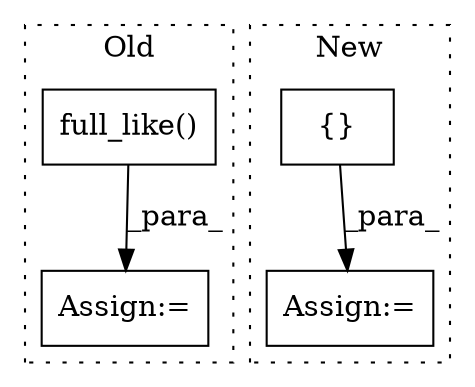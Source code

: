digraph G {
subgraph cluster0 {
1 [label="full_like()" a="75" s="9797,9820" l="16,1" shape="box"];
3 [label="Assign:=" a="68" s="9783" l="3" shape="box"];
label = "Old";
style="dotted";
}
subgraph cluster1 {
2 [label="{}" a="59" s="9650,9650" l="2,1" shape="box"];
4 [label="Assign:=" a="68" s="9837" l="4" shape="box"];
label = "New";
style="dotted";
}
1 -> 3 [label="_para_"];
2 -> 4 [label="_para_"];
}